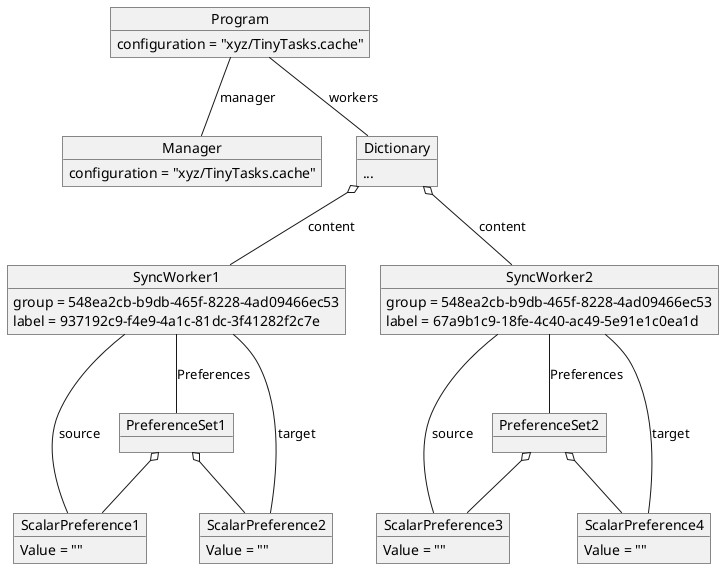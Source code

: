 @startuml

object Program{
	configuration = "xyz/TinyTasks.cache"
}
object Manager {
	configuration = "xyz/TinyTasks.cache"
}
object SyncWorker1{
	group = 548ea2cb-b9db-465f-8228-4ad09466ec53
	label = 937192c9-f4e9-4a1c-81dc-3f41282f2c7e
}
object SyncWorker2{
	group = 548ea2cb-b9db-465f-8228-4ad09466ec53
	label = 67a9b1c9-18fe-4c40-ac49-5e91e1c0ea1d
}
object Dictionary{
	...
}
object PreferenceSet1
object PreferenceSet2
object ScalarPreference1{
	Value = ""
}
object ScalarPreference2{
	Value = ""
}
object ScalarPreference3{
	Value = ""
}
object ScalarPreference4{
	Value = ""
}

Dictionary o-- SyncWorker1 : content
Dictionary o-- SyncWorker2 : content
Program -- Manager : manager
Program -- Dictionary : workers
SyncWorker1 -- PreferenceSet1 : Preferences
PreferenceSet1 o-- ScalarPreference1
PreferenceSet1 o-- ScalarPreference2
SyncWorker1 -- ScalarPreference1 : source
SyncWorker1 -- ScalarPreference2 : target
SyncWorker2 -- PreferenceSet2 : Preferences
PreferenceSet2 o-- ScalarPreference3
PreferenceSet2 o-- ScalarPreference4
SyncWorker2 -- ScalarPreference3 : source
SyncWorker2 -- ScalarPreference4 : target

@enduml
